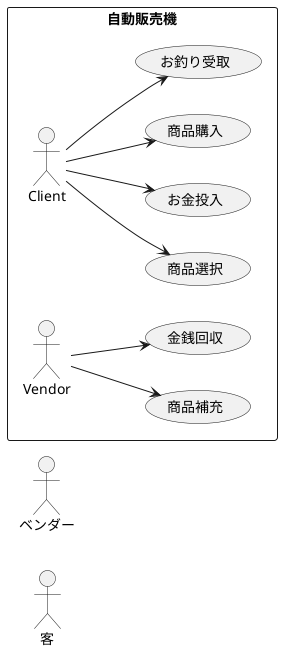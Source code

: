 @startuml 演習6-4-2_ユースケース図_自動販売機
left to right direction

actor 客
actor ベンダー
rectangle 自動販売機{
Client --> (商品選択)
Client --> (お金投入)
Client --> (商品購入)
Client --> (お釣り受取)
Vendor --> (商品補充)
Vendor --> (金銭回収)
}
@enduml
